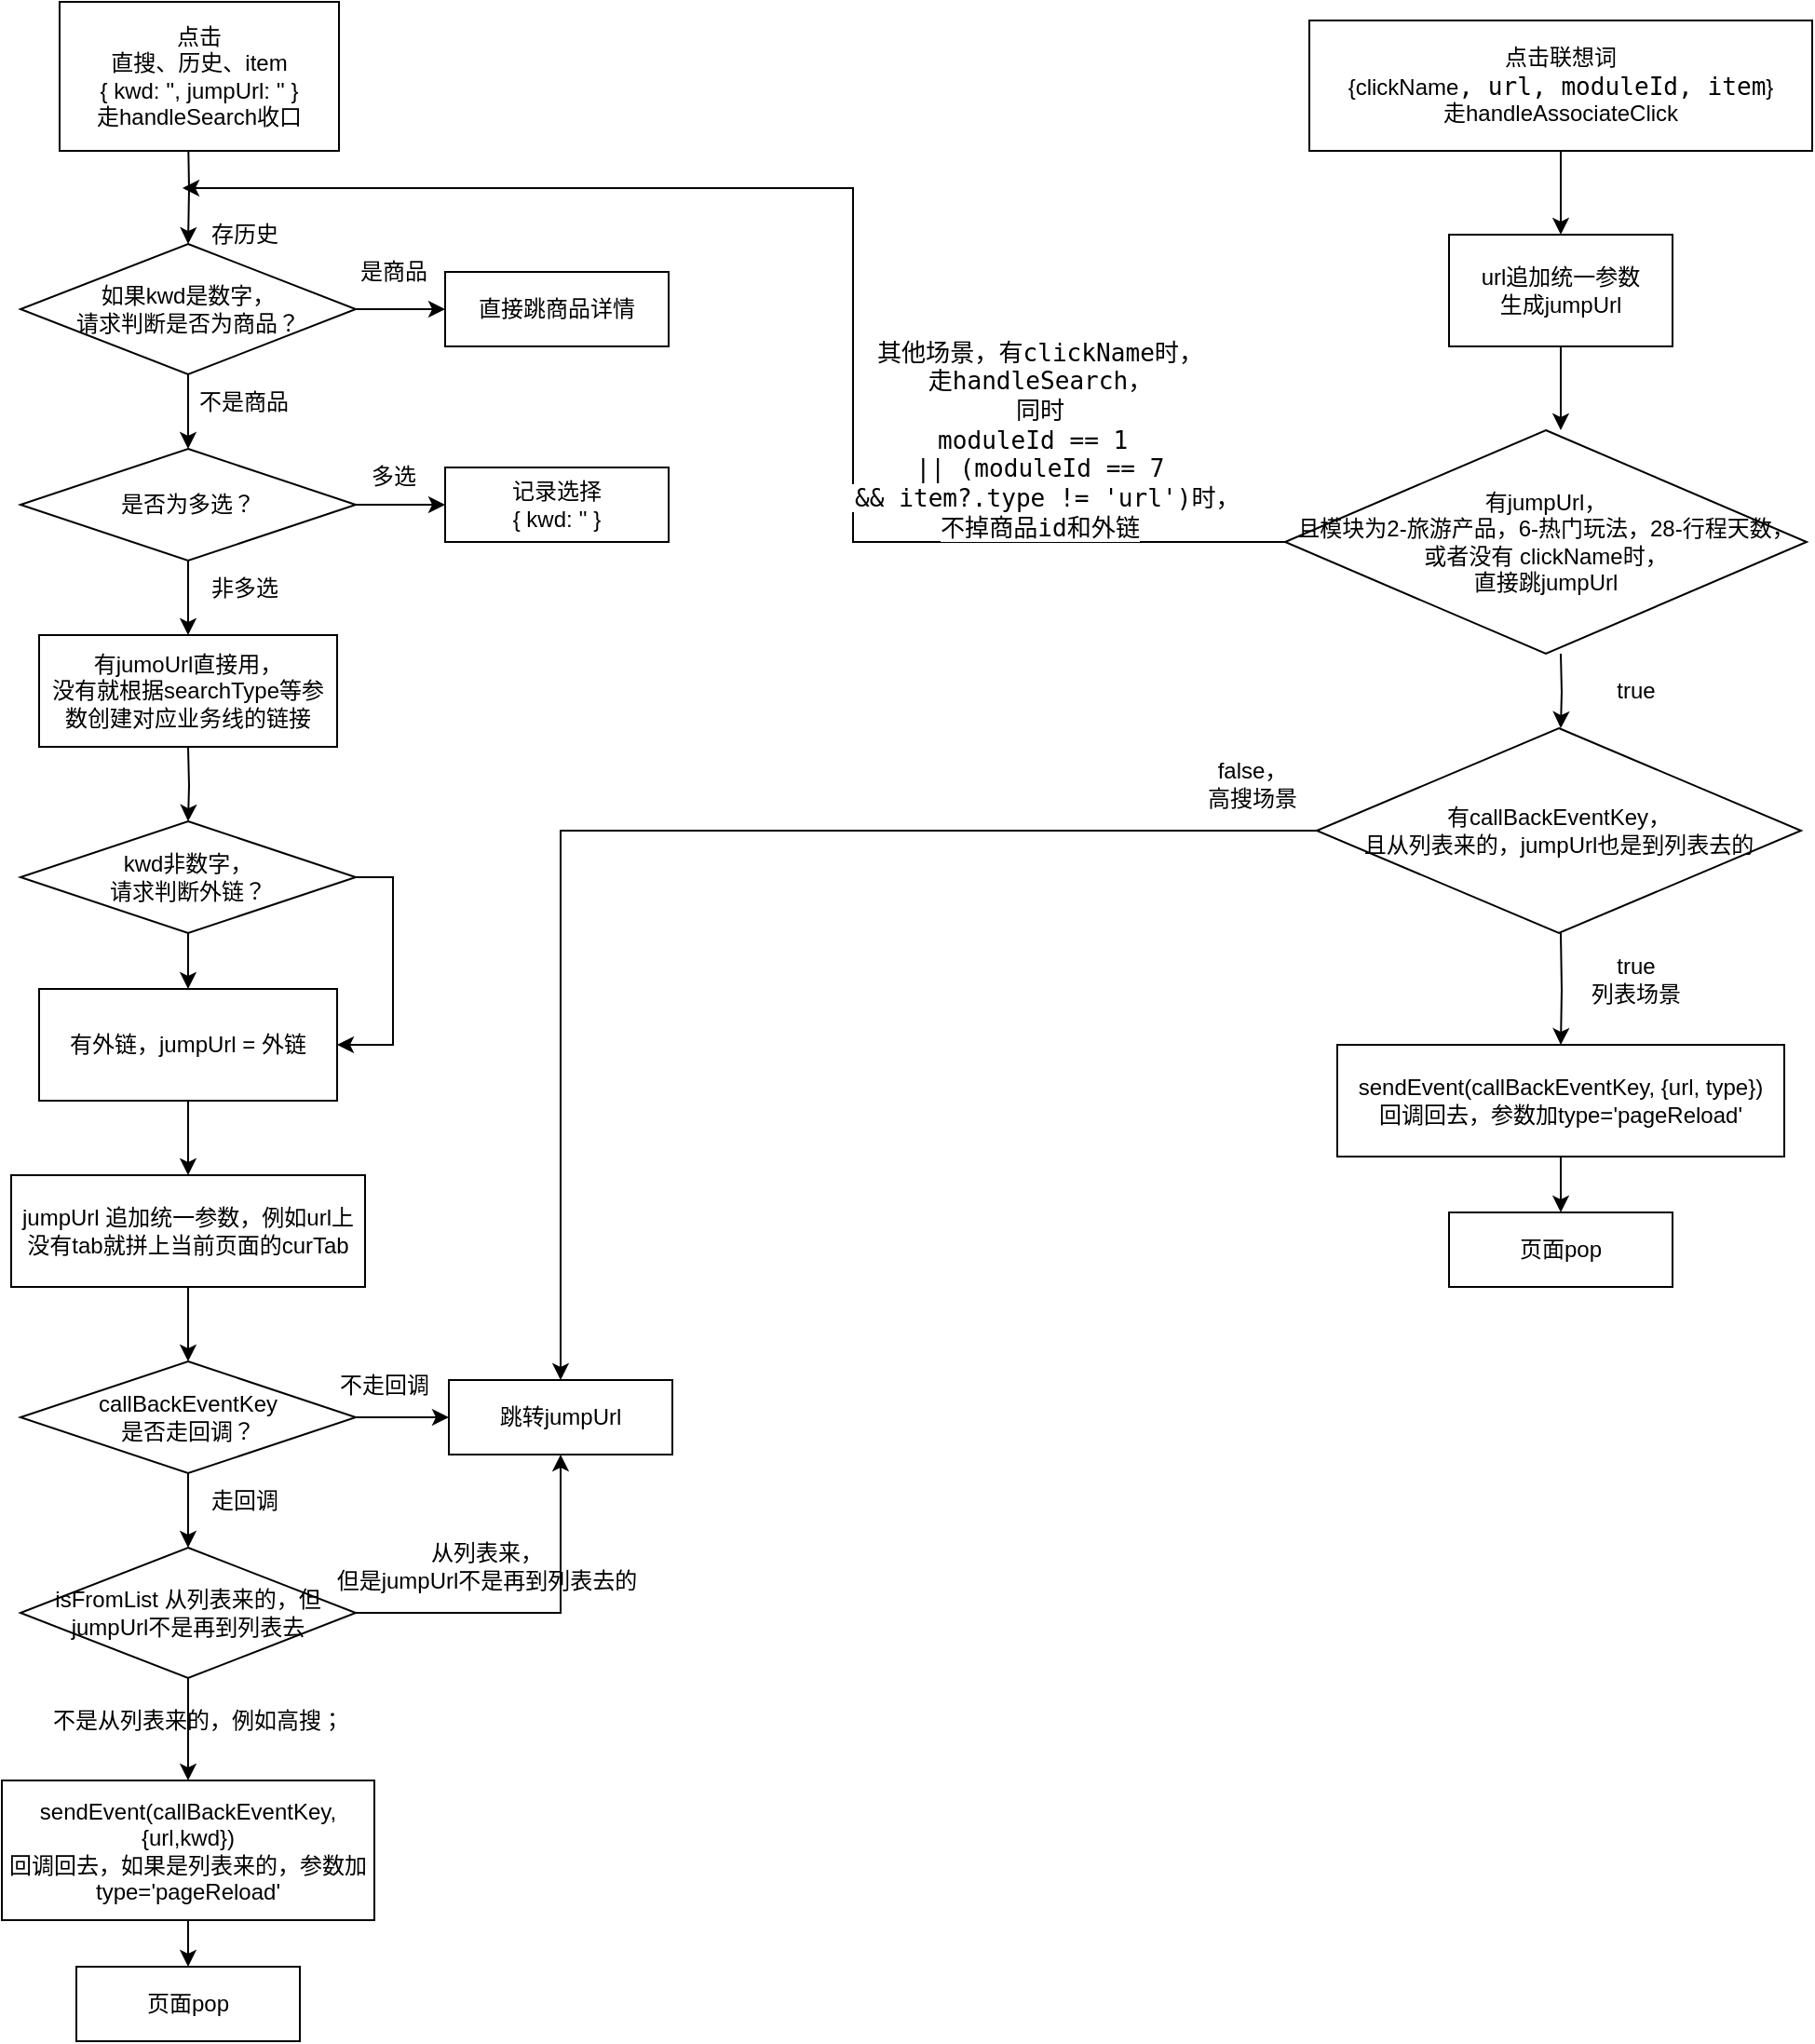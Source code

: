 <mxfile version="21.6.9" type="github">
  <diagram name="第 1 页" id="bZpao4SQzhubovC4iQOP">
    <mxGraphModel dx="1417" dy="1027" grid="1" gridSize="10" guides="1" tooltips="1" connect="1" arrows="1" fold="1" page="1" pageScale="1" pageWidth="1169" pageHeight="1654" math="0" shadow="0">
      <root>
        <mxCell id="0" />
        <mxCell id="1" parent="0" />
        <mxCell id="zOIRGuzp_y8PJll8Rqjs-61" value="" style="edgeStyle=orthogonalEdgeStyle;rounded=0;orthogonalLoop=1;jettySize=auto;html=1;exitX=0.5;exitY=1;exitDx=0;exitDy=0;" edge="1" parent="1" target="zOIRGuzp_y8PJll8Rqjs-64">
          <mxGeometry relative="1" as="geometry">
            <mxPoint x="123" y="180" as="targetPoint" />
            <mxPoint x="123" y="90" as="sourcePoint" />
          </mxGeometry>
        </mxCell>
        <mxCell id="zOIRGuzp_y8PJll8Rqjs-62" value="" style="edgeStyle=orthogonalEdgeStyle;rounded=0;orthogonalLoop=1;jettySize=auto;html=1;" edge="1" parent="1" source="zOIRGuzp_y8PJll8Rqjs-64">
          <mxGeometry relative="1" as="geometry">
            <mxPoint x="123" y="260" as="targetPoint" />
          </mxGeometry>
        </mxCell>
        <mxCell id="zOIRGuzp_y8PJll8Rqjs-63" value="" style="edgeStyle=orthogonalEdgeStyle;rounded=0;orthogonalLoop=1;jettySize=auto;html=1;" edge="1" parent="1" source="zOIRGuzp_y8PJll8Rqjs-64" target="zOIRGuzp_y8PJll8Rqjs-72">
          <mxGeometry relative="1" as="geometry" />
        </mxCell>
        <mxCell id="zOIRGuzp_y8PJll8Rqjs-64" value="如果kwd是数字，&lt;br&gt;请求判断是否为商品？" style="rhombus;whiteSpace=wrap;html=1;" vertex="1" parent="1">
          <mxGeometry x="33" y="150" width="180" height="70" as="geometry" />
        </mxCell>
        <mxCell id="zOIRGuzp_y8PJll8Rqjs-65" value="不是商品" style="text;html=1;strokeColor=none;fillColor=none;align=center;verticalAlign=middle;whiteSpace=wrap;rounded=0;" vertex="1" parent="1">
          <mxGeometry x="123" y="220" width="60" height="30" as="geometry" />
        </mxCell>
        <mxCell id="zOIRGuzp_y8PJll8Rqjs-66" value="是商品" style="text;html=1;align=center;verticalAlign=middle;resizable=0;points=[];autosize=1;strokeColor=none;fillColor=none;" vertex="1" parent="1">
          <mxGeometry x="203" y="150" width="60" height="30" as="geometry" />
        </mxCell>
        <mxCell id="zOIRGuzp_y8PJll8Rqjs-67" value="" style="edgeStyle=orthogonalEdgeStyle;rounded=0;orthogonalLoop=1;jettySize=auto;html=1;" edge="1" parent="1" source="zOIRGuzp_y8PJll8Rqjs-69" target="zOIRGuzp_y8PJll8Rqjs-71">
          <mxGeometry relative="1" as="geometry" />
        </mxCell>
        <mxCell id="zOIRGuzp_y8PJll8Rqjs-68" value="" style="edgeStyle=orthogonalEdgeStyle;rounded=0;orthogonalLoop=1;jettySize=auto;html=1;" edge="1" parent="1" source="zOIRGuzp_y8PJll8Rqjs-69">
          <mxGeometry relative="1" as="geometry">
            <mxPoint x="123" y="360" as="targetPoint" />
          </mxGeometry>
        </mxCell>
        <mxCell id="zOIRGuzp_y8PJll8Rqjs-69" value="是否为多选？" style="rhombus;whiteSpace=wrap;html=1;" vertex="1" parent="1">
          <mxGeometry x="33" y="260" width="180" height="60" as="geometry" />
        </mxCell>
        <mxCell id="zOIRGuzp_y8PJll8Rqjs-70" value="存历史" style="text;html=1;align=center;verticalAlign=middle;resizable=0;points=[];autosize=1;strokeColor=none;fillColor=none;" vertex="1" parent="1">
          <mxGeometry x="123" y="130" width="60" height="30" as="geometry" />
        </mxCell>
        <mxCell id="zOIRGuzp_y8PJll8Rqjs-71" value="记录选择&lt;br&gt;{ kwd: &#39;&#39; }" style="whiteSpace=wrap;html=1;" vertex="1" parent="1">
          <mxGeometry x="261" y="270" width="120" height="40" as="geometry" />
        </mxCell>
        <mxCell id="zOIRGuzp_y8PJll8Rqjs-72" value="直接跳商品详情" style="whiteSpace=wrap;html=1;" vertex="1" parent="1">
          <mxGeometry x="261" y="165" width="120" height="40" as="geometry" />
        </mxCell>
        <mxCell id="zOIRGuzp_y8PJll8Rqjs-73" value="" style="edgeStyle=orthogonalEdgeStyle;rounded=0;orthogonalLoop=1;jettySize=auto;html=1;" edge="1" parent="1" source="zOIRGuzp_y8PJll8Rqjs-75" target="zOIRGuzp_y8PJll8Rqjs-78">
          <mxGeometry relative="1" as="geometry" />
        </mxCell>
        <mxCell id="zOIRGuzp_y8PJll8Rqjs-74" style="edgeStyle=orthogonalEdgeStyle;rounded=0;orthogonalLoop=1;jettySize=auto;html=1;entryX=1;entryY=0.5;entryDx=0;entryDy=0;" edge="1" parent="1" source="zOIRGuzp_y8PJll8Rqjs-75" target="zOIRGuzp_y8PJll8Rqjs-78">
          <mxGeometry relative="1" as="geometry">
            <Array as="points">
              <mxPoint x="233" y="490" />
              <mxPoint x="233" y="580" />
            </Array>
          </mxGeometry>
        </mxCell>
        <mxCell id="zOIRGuzp_y8PJll8Rqjs-75" value="kwd非数字，&lt;br&gt;请求判断外链？" style="rhombus;whiteSpace=wrap;html=1;" vertex="1" parent="1">
          <mxGeometry x="33" y="460" width="180" height="60" as="geometry" />
        </mxCell>
        <mxCell id="zOIRGuzp_y8PJll8Rqjs-76" value="" style="edgeStyle=orthogonalEdgeStyle;rounded=0;orthogonalLoop=1;jettySize=auto;html=1;" edge="1" parent="1" target="zOIRGuzp_y8PJll8Rqjs-75">
          <mxGeometry relative="1" as="geometry">
            <mxPoint x="123" y="420" as="sourcePoint" />
          </mxGeometry>
        </mxCell>
        <mxCell id="zOIRGuzp_y8PJll8Rqjs-77" value="" style="edgeStyle=orthogonalEdgeStyle;rounded=0;orthogonalLoop=1;jettySize=auto;html=1;" edge="1" parent="1" source="zOIRGuzp_y8PJll8Rqjs-78" target="zOIRGuzp_y8PJll8Rqjs-80">
          <mxGeometry relative="1" as="geometry" />
        </mxCell>
        <mxCell id="zOIRGuzp_y8PJll8Rqjs-78" value="有外链，jumpUrl = 外链" style="whiteSpace=wrap;html=1;" vertex="1" parent="1">
          <mxGeometry x="43" y="550" width="160" height="60" as="geometry" />
        </mxCell>
        <mxCell id="zOIRGuzp_y8PJll8Rqjs-79" value="" style="edgeStyle=orthogonalEdgeStyle;rounded=0;orthogonalLoop=1;jettySize=auto;html=1;" edge="1" parent="1" source="zOIRGuzp_y8PJll8Rqjs-80" target="zOIRGuzp_y8PJll8Rqjs-87">
          <mxGeometry relative="1" as="geometry" />
        </mxCell>
        <mxCell id="zOIRGuzp_y8PJll8Rqjs-80" value="jumpUrl 追加统一参数，例如url上没有tab就拼上当前页面的curTab" style="rounded=0;whiteSpace=wrap;html=1;" vertex="1" parent="1">
          <mxGeometry x="28" y="650" width="190" height="60" as="geometry" />
        </mxCell>
        <mxCell id="zOIRGuzp_y8PJll8Rqjs-81" value="有jumoUrl直接用，&lt;br&gt;没有就根据searchType等参数创建对应业务线的链接" style="rounded=0;whiteSpace=wrap;html=1;" vertex="1" parent="1">
          <mxGeometry x="43" y="360" width="160" height="60" as="geometry" />
        </mxCell>
        <mxCell id="zOIRGuzp_y8PJll8Rqjs-82" value="点击&lt;br style=&quot;border-color: var(--border-color);&quot;&gt;直搜、历史、item&lt;br style=&quot;border-color: var(--border-color);&quot;&gt;{ kwd: &#39;&#39;,&amp;nbsp;jumpUrl: &#39;&#39;&amp;nbsp;}&lt;br&gt;走handleSearch收口" style="rounded=0;whiteSpace=wrap;html=1;" vertex="1" parent="1">
          <mxGeometry x="54" y="20" width="150" height="80" as="geometry" />
        </mxCell>
        <mxCell id="zOIRGuzp_y8PJll8Rqjs-83" value="非多选" style="text;html=1;align=center;verticalAlign=middle;resizable=0;points=[];autosize=1;strokeColor=none;fillColor=none;" vertex="1" parent="1">
          <mxGeometry x="123" y="320" width="60" height="30" as="geometry" />
        </mxCell>
        <mxCell id="zOIRGuzp_y8PJll8Rqjs-84" value="多选" style="text;html=1;align=center;verticalAlign=middle;resizable=0;points=[];autosize=1;strokeColor=none;fillColor=none;" vertex="1" parent="1">
          <mxGeometry x="208" y="260" width="50" height="30" as="geometry" />
        </mxCell>
        <mxCell id="zOIRGuzp_y8PJll8Rqjs-85" value="" style="edgeStyle=orthogonalEdgeStyle;rounded=0;orthogonalLoop=1;jettySize=auto;html=1;" edge="1" parent="1" source="zOIRGuzp_y8PJll8Rqjs-87" target="zOIRGuzp_y8PJll8Rqjs-88">
          <mxGeometry relative="1" as="geometry" />
        </mxCell>
        <mxCell id="zOIRGuzp_y8PJll8Rqjs-86" value="" style="edgeStyle=orthogonalEdgeStyle;rounded=0;orthogonalLoop=1;jettySize=auto;html=1;" edge="1" parent="1" source="zOIRGuzp_y8PJll8Rqjs-87" target="zOIRGuzp_y8PJll8Rqjs-92">
          <mxGeometry relative="1" as="geometry" />
        </mxCell>
        <mxCell id="zOIRGuzp_y8PJll8Rqjs-87" value="callBackEventKey&lt;br&gt;是否走回调？" style="rhombus;whiteSpace=wrap;html=1;" vertex="1" parent="1">
          <mxGeometry x="33" y="750" width="180" height="60" as="geometry" />
        </mxCell>
        <mxCell id="zOIRGuzp_y8PJll8Rqjs-88" value="跳转jumpUrl" style="whiteSpace=wrap;html=1;" vertex="1" parent="1">
          <mxGeometry x="263" y="760" width="120" height="40" as="geometry" />
        </mxCell>
        <mxCell id="zOIRGuzp_y8PJll8Rqjs-89" value="不走回调" style="text;html=1;align=center;verticalAlign=middle;resizable=0;points=[];autosize=1;strokeColor=none;fillColor=none;" vertex="1" parent="1">
          <mxGeometry x="193" y="748" width="70" height="30" as="geometry" />
        </mxCell>
        <mxCell id="zOIRGuzp_y8PJll8Rqjs-90" style="edgeStyle=orthogonalEdgeStyle;rounded=0;orthogonalLoop=1;jettySize=auto;html=1;exitX=1;exitY=0.5;exitDx=0;exitDy=0;entryX=0.5;entryY=1;entryDx=0;entryDy=0;" edge="1" parent="1" source="zOIRGuzp_y8PJll8Rqjs-92" target="zOIRGuzp_y8PJll8Rqjs-88">
          <mxGeometry relative="1" as="geometry" />
        </mxCell>
        <mxCell id="zOIRGuzp_y8PJll8Rqjs-91" value="" style="edgeStyle=orthogonalEdgeStyle;rounded=0;orthogonalLoop=1;jettySize=auto;html=1;" edge="1" parent="1" source="zOIRGuzp_y8PJll8Rqjs-92" target="zOIRGuzp_y8PJll8Rqjs-96">
          <mxGeometry relative="1" as="geometry" />
        </mxCell>
        <mxCell id="zOIRGuzp_y8PJll8Rqjs-92" value="isFromList 从列表来的，但jumpUrl不是再到列表去" style="rhombus;whiteSpace=wrap;html=1;" vertex="1" parent="1">
          <mxGeometry x="33" y="850" width="180" height="70" as="geometry" />
        </mxCell>
        <mxCell id="zOIRGuzp_y8PJll8Rqjs-93" value="走回调" style="text;html=1;align=center;verticalAlign=middle;resizable=0;points=[];autosize=1;strokeColor=none;fillColor=none;" vertex="1" parent="1">
          <mxGeometry x="123" y="810" width="60" height="30" as="geometry" />
        </mxCell>
        <mxCell id="zOIRGuzp_y8PJll8Rqjs-94" value="从列表来，&lt;br&gt;但是jumpUrl不是再到列表去的&lt;br&gt;" style="text;html=1;align=center;verticalAlign=middle;resizable=0;points=[];autosize=1;strokeColor=none;fillColor=none;" vertex="1" parent="1">
          <mxGeometry x="193" y="840" width="180" height="40" as="geometry" />
        </mxCell>
        <mxCell id="zOIRGuzp_y8PJll8Rqjs-95" value="" style="edgeStyle=orthogonalEdgeStyle;rounded=0;orthogonalLoop=1;jettySize=auto;html=1;" edge="1" parent="1" source="zOIRGuzp_y8PJll8Rqjs-96" target="zOIRGuzp_y8PJll8Rqjs-97">
          <mxGeometry relative="1" as="geometry" />
        </mxCell>
        <mxCell id="zOIRGuzp_y8PJll8Rqjs-96" value="sendEvent(callBackEventKey, {url,kwd}&lt;span style=&quot;background-color: initial;&quot;&gt;)&lt;/span&gt;&lt;br&gt;回调回去，如果是列表来的，参数加type=&#39;pageReload&#39;" style="rounded=0;whiteSpace=wrap;html=1;" vertex="1" parent="1">
          <mxGeometry x="23" y="975" width="200" height="75" as="geometry" />
        </mxCell>
        <mxCell id="zOIRGuzp_y8PJll8Rqjs-97" value="页面pop" style="whiteSpace=wrap;html=1;" vertex="1" parent="1">
          <mxGeometry x="63" y="1075" width="120" height="40" as="geometry" />
        </mxCell>
        <mxCell id="zOIRGuzp_y8PJll8Rqjs-98" value="不是从列表来的，例如高搜；" style="text;html=1;align=center;verticalAlign=middle;resizable=0;points=[];autosize=1;strokeColor=none;fillColor=none;" vertex="1" parent="1">
          <mxGeometry x="38" y="928" width="180" height="30" as="geometry" />
        </mxCell>
        <mxCell id="zOIRGuzp_y8PJll8Rqjs-128" value="" style="edgeStyle=orthogonalEdgeStyle;rounded=0;orthogonalLoop=1;jettySize=auto;html=1;" edge="1" parent="1" source="zOIRGuzp_y8PJll8Rqjs-100" target="zOIRGuzp_y8PJll8Rqjs-101">
          <mxGeometry relative="1" as="geometry" />
        </mxCell>
        <mxCell id="zOIRGuzp_y8PJll8Rqjs-100" value="点击联想词&lt;br&gt;{clickName&lt;span style=&quot;font-family: &amp;quot;JetBrains Mono&amp;quot;, monospace; font-size: 9.8pt;&quot;&gt;, &lt;/span&gt;&lt;span style=&quot;font-family: &amp;quot;JetBrains Mono&amp;quot;, monospace; font-size: 9.8pt;&quot;&gt;url&lt;/span&gt;&lt;span style=&quot;font-family: &amp;quot;JetBrains Mono&amp;quot;, monospace; font-size: 9.8pt;&quot;&gt;, &lt;/span&gt;&lt;span style=&quot;font-family: &amp;quot;JetBrains Mono&amp;quot;, monospace; font-size: 9.8pt;&quot;&gt;moduleId&lt;/span&gt;&lt;span style=&quot;font-family: &amp;quot;JetBrains Mono&amp;quot;, monospace; font-size: 9.8pt;&quot;&gt;, &lt;/span&gt;&lt;span style=&quot;font-family: &amp;quot;JetBrains Mono&amp;quot;, monospace; font-size: 9.8pt;&quot;&gt;item&lt;/span&gt;}&lt;br&gt;走handleAssociateClick" style="rounded=0;whiteSpace=wrap;html=1;" vertex="1" parent="1">
          <mxGeometry x="725" y="30" width="270" height="70" as="geometry" />
        </mxCell>
        <mxCell id="zOIRGuzp_y8PJll8Rqjs-129" value="" style="edgeStyle=orthogonalEdgeStyle;rounded=0;orthogonalLoop=1;jettySize=auto;html=1;" edge="1" parent="1" source="zOIRGuzp_y8PJll8Rqjs-101">
          <mxGeometry relative="1" as="geometry">
            <mxPoint x="860" y="250" as="targetPoint" />
          </mxGeometry>
        </mxCell>
        <mxCell id="zOIRGuzp_y8PJll8Rqjs-101" value="url追加统一参数&lt;br&gt;生成jumpUrl" style="rounded=0;whiteSpace=wrap;html=1;" vertex="1" parent="1">
          <mxGeometry x="800" y="145" width="120" height="60" as="geometry" />
        </mxCell>
        <mxCell id="zOIRGuzp_y8PJll8Rqjs-126" value="" style="edgeStyle=orthogonalEdgeStyle;rounded=0;orthogonalLoop=1;jettySize=auto;html=1;" edge="1" parent="1">
          <mxGeometry relative="1" as="geometry">
            <mxPoint x="860" y="370" as="sourcePoint" />
            <mxPoint x="860" y="410" as="targetPoint" />
          </mxGeometry>
        </mxCell>
        <mxCell id="zOIRGuzp_y8PJll8Rqjs-132" style="edgeStyle=orthogonalEdgeStyle;rounded=0;orthogonalLoop=1;jettySize=auto;html=1;exitX=0;exitY=0.5;exitDx=0;exitDy=0;" edge="1" parent="1" source="zOIRGuzp_y8PJll8Rqjs-102">
          <mxGeometry relative="1" as="geometry">
            <mxPoint x="120" y="120" as="targetPoint" />
            <Array as="points">
              <mxPoint x="480" y="310" />
              <mxPoint x="480" y="120" />
            </Array>
          </mxGeometry>
        </mxCell>
        <mxCell id="zOIRGuzp_y8PJll8Rqjs-102" value="有jumpUrl，&lt;br&gt;且模块为2-旅游产品，6-热门玩法，28-行程天数，或者没有 clickName时，&lt;br&gt;直接跳jumpUrl" style="rhombus;whiteSpace=wrap;html=1;" vertex="1" parent="1">
          <mxGeometry x="712" y="250" width="280" height="120" as="geometry" />
        </mxCell>
        <mxCell id="zOIRGuzp_y8PJll8Rqjs-117" value="" style="edgeStyle=orthogonalEdgeStyle;rounded=0;orthogonalLoop=1;jettySize=auto;html=1;" edge="1" parent="1" target="zOIRGuzp_y8PJll8Rqjs-121">
          <mxGeometry relative="1" as="geometry">
            <mxPoint x="860" y="520" as="sourcePoint" />
          </mxGeometry>
        </mxCell>
        <mxCell id="zOIRGuzp_y8PJll8Rqjs-127" style="edgeStyle=orthogonalEdgeStyle;rounded=0;orthogonalLoop=1;jettySize=auto;html=1;entryX=0.5;entryY=0;entryDx=0;entryDy=0;" edge="1" parent="1" source="zOIRGuzp_y8PJll8Rqjs-118" target="zOIRGuzp_y8PJll8Rqjs-88">
          <mxGeometry relative="1" as="geometry" />
        </mxCell>
        <mxCell id="zOIRGuzp_y8PJll8Rqjs-118" value="有callBackEventKey，&lt;br&gt;且&lt;span style=&quot;background-color: initial;&quot;&gt;从列表来的，jumpUrl也是到列表去的&lt;/span&gt;" style="rhombus;whiteSpace=wrap;html=1;" vertex="1" parent="1">
          <mxGeometry x="729" y="410" width="260" height="110" as="geometry" />
        </mxCell>
        <mxCell id="zOIRGuzp_y8PJll8Rqjs-120" value="" style="edgeStyle=orthogonalEdgeStyle;rounded=0;orthogonalLoop=1;jettySize=auto;html=1;" edge="1" parent="1" source="zOIRGuzp_y8PJll8Rqjs-121" target="zOIRGuzp_y8PJll8Rqjs-124">
          <mxGeometry relative="1" as="geometry" />
        </mxCell>
        <mxCell id="zOIRGuzp_y8PJll8Rqjs-121" value="sendEvent(callBackEventKey, {url, type&lt;span style=&quot;background-color: initial;&quot;&gt;}&lt;/span&gt;&lt;span style=&quot;background-color: initial;&quot;&gt;)&lt;/span&gt;&lt;br&gt;回调回去，参数加type=&#39;pageReload&#39;" style="rounded=0;whiteSpace=wrap;html=1;" vertex="1" parent="1">
          <mxGeometry x="740" y="580" width="240" height="60" as="geometry" />
        </mxCell>
        <mxCell id="zOIRGuzp_y8PJll8Rqjs-122" value="true&lt;br&gt;列表场景" style="text;html=1;align=center;verticalAlign=middle;resizable=0;points=[];autosize=1;strokeColor=none;fillColor=none;" vertex="1" parent="1">
          <mxGeometry x="865" y="525" width="70" height="40" as="geometry" />
        </mxCell>
        <mxCell id="zOIRGuzp_y8PJll8Rqjs-123" value="false，&lt;br&gt;高搜场景" style="text;html=1;align=center;verticalAlign=middle;resizable=0;points=[];autosize=1;strokeColor=none;fillColor=none;" vertex="1" parent="1">
          <mxGeometry x="659" y="420" width="70" height="40" as="geometry" />
        </mxCell>
        <mxCell id="zOIRGuzp_y8PJll8Rqjs-124" value="页面pop" style="whiteSpace=wrap;html=1;" vertex="1" parent="1">
          <mxGeometry x="800" y="670" width="120" height="40" as="geometry" />
        </mxCell>
        <mxCell id="zOIRGuzp_y8PJll8Rqjs-125" value="true" style="text;html=1;align=center;verticalAlign=middle;resizable=0;points=[];autosize=1;strokeColor=none;fillColor=none;" vertex="1" parent="1">
          <mxGeometry x="880" y="375" width="40" height="30" as="geometry" />
        </mxCell>
        <mxCell id="zOIRGuzp_y8PJll8Rqjs-133" value="&lt;p style=&quot;font-family: &amp;quot;JetBrains Mono&amp;quot;, monospace; font-size: 9.8pt;&quot;&gt;&lt;span style=&quot;background-color: rgb(255, 255, 255);&quot;&gt;其他场景，有clickName时，&lt;br&gt;&lt;/span&gt;&lt;span style=&quot;background-color: rgb(255, 255, 255);&quot;&gt;走handleSearch，&lt;br&gt;&lt;/span&gt;&lt;span style=&quot;background-color: rgb(255, 255, 255);&quot;&gt;同时&lt;br&gt;&lt;/span&gt;&lt;span style=&quot;background-color: rgb(255, 255, 255);&quot;&gt;moduleId == 1&amp;nbsp;&lt;br&gt;&lt;/span&gt;&lt;span style=&quot;background-color: rgb(255, 255, 255); font-size: 9.8pt;&quot;&gt;|| (moduleId == 7&lt;br&gt;&lt;/span&gt;&lt;span style=&quot;background-color: rgb(255, 255, 255); font-size: 9.8pt;&quot;&gt;&amp;nbsp;&amp;amp;&amp;amp; item?.type != &#39;url&#39;)时，&lt;br&gt;&lt;/span&gt;&lt;span style=&quot;background-color: rgb(255, 255, 255); font-size: 9.8pt;&quot;&gt;不掉商品id和外链&lt;/span&gt;&lt;/p&gt;" style="text;html=1;align=center;verticalAlign=middle;resizable=0;points=[];autosize=1;strokeColor=none;fillColor=none;" vertex="1" parent="1">
          <mxGeometry x="460" y="180" width="240" height="150" as="geometry" />
        </mxCell>
      </root>
    </mxGraphModel>
  </diagram>
</mxfile>
